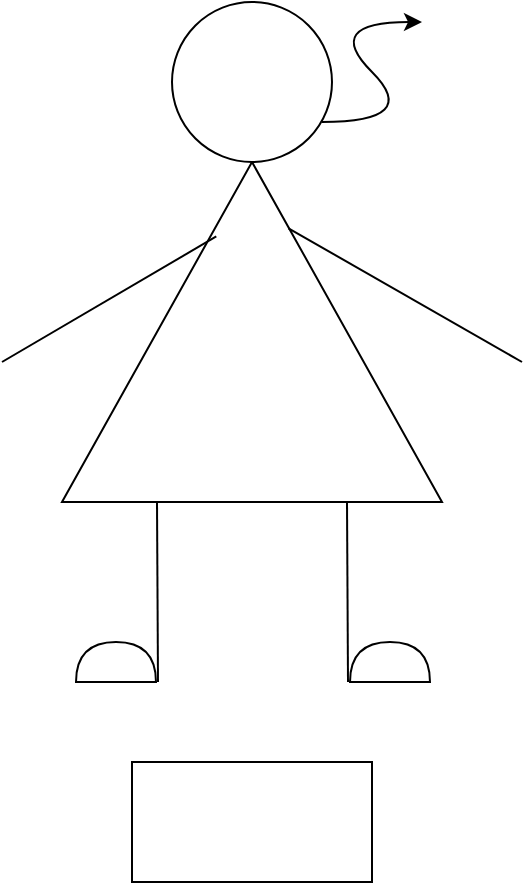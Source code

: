 <mxfile version="14.9.9" type="github">
  <diagram id="4McjJYbZN8BIUwtswG4Y" name="Page-1">
    <mxGraphModel dx="2031" dy="1089" grid="1" gridSize="10" guides="1" tooltips="1" connect="1" arrows="1" fold="1" page="1" pageScale="1" pageWidth="827" pageHeight="1169" math="0" shadow="0">
      <root>
        <mxCell id="0" />
        <mxCell id="1" parent="0" />
        <mxCell id="kJtEakeGHXhRsY7VW4Pb-1" value="" style="triangle;whiteSpace=wrap;html=1;direction=north;" vertex="1" parent="1">
          <mxGeometry x="340" y="140" width="190" height="170" as="geometry" />
        </mxCell>
        <mxCell id="WaMwCPiSNbxv9j4nE1ul-1" value="" style="rounded=0;whiteSpace=wrap;html=1;" vertex="1" parent="1">
          <mxGeometry x="375" y="440" width="120" height="60" as="geometry" />
        </mxCell>
        <mxCell id="kJtEakeGHXhRsY7VW4Pb-2" value="" style="ellipse;whiteSpace=wrap;html=1;aspect=fixed;" vertex="1" parent="1">
          <mxGeometry x="395" y="60" width="80" height="80" as="geometry" />
        </mxCell>
        <mxCell id="kJtEakeGHXhRsY7VW4Pb-3" value="" style="endArrow=none;html=1;entryX=0;entryY=0.25;entryDx=0;entryDy=0;" edge="1" parent="1" target="kJtEakeGHXhRsY7VW4Pb-1">
          <mxGeometry width="50" height="50" relative="1" as="geometry">
            <mxPoint x="388" y="400" as="sourcePoint" />
            <mxPoint x="380" y="400" as="targetPoint" />
          </mxGeometry>
        </mxCell>
        <mxCell id="kJtEakeGHXhRsY7VW4Pb-4" value="" style="endArrow=none;html=1;entryX=0;entryY=0.75;entryDx=0;entryDy=0;" edge="1" parent="1" target="kJtEakeGHXhRsY7VW4Pb-1">
          <mxGeometry width="50" height="50" relative="1" as="geometry">
            <mxPoint x="483" y="400" as="sourcePoint" />
            <mxPoint x="500" y="360" as="targetPoint" />
          </mxGeometry>
        </mxCell>
        <mxCell id="kJtEakeGHXhRsY7VW4Pb-5" value="" style="shape=or;whiteSpace=wrap;html=1;direction=north;" vertex="1" parent="1">
          <mxGeometry x="347" y="380" width="40" height="20" as="geometry" />
        </mxCell>
        <mxCell id="kJtEakeGHXhRsY7VW4Pb-6" value="" style="shape=or;whiteSpace=wrap;html=1;direction=north;" vertex="1" parent="1">
          <mxGeometry x="484" y="380" width="40" height="20" as="geometry" />
        </mxCell>
        <mxCell id="kJtEakeGHXhRsY7VW4Pb-7" value="" style="endArrow=none;html=1;entryX=0.781;entryY=0.406;entryDx=0;entryDy=0;entryPerimeter=0;" edge="1" parent="1" target="kJtEakeGHXhRsY7VW4Pb-1">
          <mxGeometry width="50" height="50" relative="1" as="geometry">
            <mxPoint x="310" y="240" as="sourcePoint" />
            <mxPoint x="350" y="150" as="targetPoint" />
          </mxGeometry>
        </mxCell>
        <mxCell id="kJtEakeGHXhRsY7VW4Pb-8" value="" style="endArrow=none;html=1;entryX=0.805;entryY=0.596;entryDx=0;entryDy=0;entryPerimeter=0;" edge="1" parent="1" target="kJtEakeGHXhRsY7VW4Pb-1">
          <mxGeometry width="50" height="50" relative="1" as="geometry">
            <mxPoint x="570" y="240" as="sourcePoint" />
            <mxPoint x="426.38" y="185.53" as="targetPoint" />
          </mxGeometry>
        </mxCell>
        <mxCell id="YRUYRmSaNX33V8E0-4Sz-7" value="" style="curved=1;endArrow=classic;html=1;" edge="1" parent="1">
          <mxGeometry width="50" height="50" relative="1" as="geometry">
            <mxPoint x="470" y="120" as="sourcePoint" />
            <mxPoint x="520" y="70" as="targetPoint" />
            <Array as="points">
              <mxPoint x="520" y="120" />
              <mxPoint x="470" y="70" />
            </Array>
          </mxGeometry>
        </mxCell>
      </root>
    </mxGraphModel>
  </diagram>
</mxfile>
